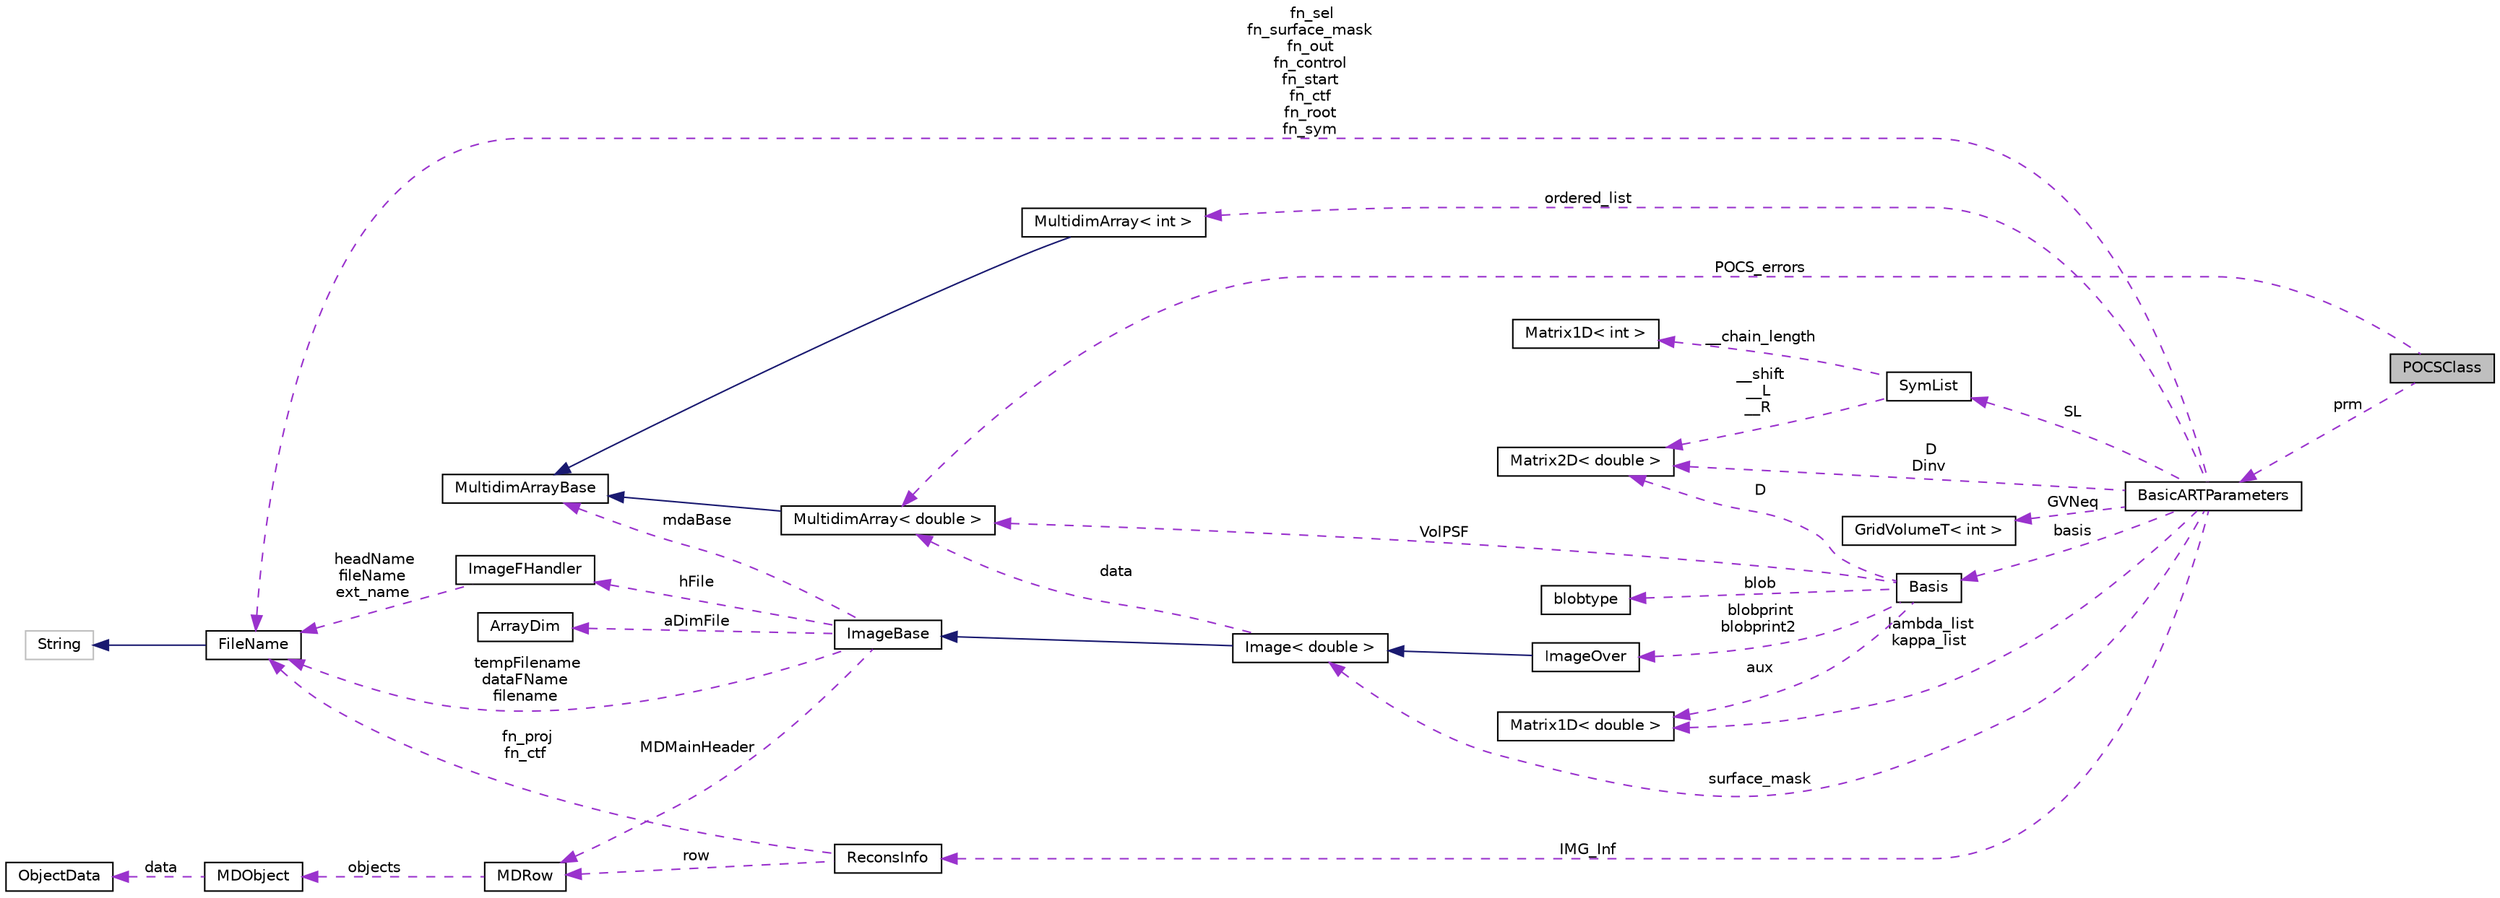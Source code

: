 digraph "POCSClass"
{
  edge [fontname="Helvetica",fontsize="10",labelfontname="Helvetica",labelfontsize="10"];
  node [fontname="Helvetica",fontsize="10",shape=record];
  rankdir="LR";
  Node1 [label="POCSClass",height=0.2,width=0.4,color="black", fillcolor="grey75", style="filled", fontcolor="black"];
  Node2 -> Node1 [dir="back",color="darkorchid3",fontsize="10",style="dashed",label=" prm" ,fontname="Helvetica"];
  Node2 [label="BasicARTParameters",height=0.2,width=0.4,color="black", fillcolor="white", style="filled",URL="$classBasicARTParameters.html"];
  Node3 -> Node2 [dir="back",color="darkorchid3",fontsize="10",style="dashed",label=" IMG_Inf" ,fontname="Helvetica"];
  Node3 [label="ReconsInfo",height=0.2,width=0.4,color="black", fillcolor="white", style="filled",URL="$structReconsInfo.html"];
  Node4 -> Node3 [dir="back",color="darkorchid3",fontsize="10",style="dashed",label=" row" ,fontname="Helvetica"];
  Node4 [label="MDRow",height=0.2,width=0.4,color="black", fillcolor="white", style="filled",URL="$classMDRow.html"];
  Node5 -> Node4 [dir="back",color="darkorchid3",fontsize="10",style="dashed",label=" objects" ,fontname="Helvetica"];
  Node5 [label="MDObject",height=0.2,width=0.4,color="black", fillcolor="white", style="filled",URL="$classMDObject.html"];
  Node6 -> Node5 [dir="back",color="darkorchid3",fontsize="10",style="dashed",label=" data" ,fontname="Helvetica"];
  Node6 [label="ObjectData",height=0.2,width=0.4,color="black", fillcolor="white", style="filled",URL="$unionObjectData.html"];
  Node7 -> Node3 [dir="back",color="darkorchid3",fontsize="10",style="dashed",label=" fn_proj\nfn_ctf" ,fontname="Helvetica"];
  Node7 [label="FileName",height=0.2,width=0.4,color="black", fillcolor="white", style="filled",URL="$classFileName.html"];
  Node8 -> Node7 [dir="back",color="midnightblue",fontsize="10",style="solid",fontname="Helvetica"];
  Node8 [label="String",height=0.2,width=0.4,color="grey75", fillcolor="white", style="filled"];
  Node9 -> Node2 [dir="back",color="darkorchid3",fontsize="10",style="dashed",label=" D\nDinv" ,fontname="Helvetica"];
  Node9 [label="Matrix2D\< double \>",height=0.2,width=0.4,color="black", fillcolor="white", style="filled",URL="$classMatrix2D.html"];
  Node10 -> Node2 [dir="back",color="darkorchid3",fontsize="10",style="dashed",label=" basis" ,fontname="Helvetica"];
  Node10 [label="Basis",height=0.2,width=0.4,color="black", fillcolor="white", style="filled",URL="$classBasis.html"];
  Node11 -> Node10 [dir="back",color="darkorchid3",fontsize="10",style="dashed",label=" blobprint\nblobprint2" ,fontname="Helvetica"];
  Node11 [label="ImageOver",height=0.2,width=0.4,color="black", fillcolor="white", style="filled",URL="$classImageOver.html"];
  Node12 -> Node11 [dir="back",color="midnightblue",fontsize="10",style="solid",fontname="Helvetica"];
  Node12 [label="Image\< double \>",height=0.2,width=0.4,color="black", fillcolor="white", style="filled",URL="$classImage.html"];
  Node13 -> Node12 [dir="back",color="midnightblue",fontsize="10",style="solid",fontname="Helvetica"];
  Node13 [label="ImageBase",height=0.2,width=0.4,color="black", fillcolor="white", style="filled",URL="$classImageBase.html",tooltip="Image base class. "];
  Node14 -> Node13 [dir="back",color="darkorchid3",fontsize="10",style="dashed",label=" mdaBase" ,fontname="Helvetica"];
  Node14 [label="MultidimArrayBase",height=0.2,width=0.4,color="black", fillcolor="white", style="filled",URL="$classMultidimArrayBase.html"];
  Node15 -> Node13 [dir="back",color="darkorchid3",fontsize="10",style="dashed",label=" hFile" ,fontname="Helvetica"];
  Node15 [label="ImageFHandler",height=0.2,width=0.4,color="black", fillcolor="white", style="filled",URL="$structImageFHandler.html"];
  Node7 -> Node15 [dir="back",color="darkorchid3",fontsize="10",style="dashed",label=" headName\nfileName\next_name" ,fontname="Helvetica"];
  Node4 -> Node13 [dir="back",color="darkorchid3",fontsize="10",style="dashed",label=" MDMainHeader" ,fontname="Helvetica"];
  Node16 -> Node13 [dir="back",color="darkorchid3",fontsize="10",style="dashed",label=" aDimFile" ,fontname="Helvetica"];
  Node16 [label="ArrayDim",height=0.2,width=0.4,color="black", fillcolor="white", style="filled",URL="$structArrayDim.html"];
  Node7 -> Node13 [dir="back",color="darkorchid3",fontsize="10",style="dashed",label=" tempFilename\ndataFName\nfilename" ,fontname="Helvetica"];
  Node17 -> Node12 [dir="back",color="darkorchid3",fontsize="10",style="dashed",label=" data" ,fontname="Helvetica"];
  Node17 [label="MultidimArray\< double \>",height=0.2,width=0.4,color="black", fillcolor="white", style="filled",URL="$classMultidimArray.html"];
  Node14 -> Node17 [dir="back",color="midnightblue",fontsize="10",style="solid",fontname="Helvetica"];
  Node18 -> Node10 [dir="back",color="darkorchid3",fontsize="10",style="dashed",label=" blob" ,fontname="Helvetica"];
  Node18 [label="blobtype",height=0.2,width=0.4,color="black", fillcolor="white", style="filled",URL="$structblobtype.html"];
  Node9 -> Node10 [dir="back",color="darkorchid3",fontsize="10",style="dashed",label=" D" ,fontname="Helvetica"];
  Node19 -> Node10 [dir="back",color="darkorchid3",fontsize="10",style="dashed",label=" aux" ,fontname="Helvetica"];
  Node19 [label="Matrix1D\< double \>",height=0.2,width=0.4,color="black", fillcolor="white", style="filled",URL="$classMatrix1D.html"];
  Node17 -> Node10 [dir="back",color="darkorchid3",fontsize="10",style="dashed",label=" VolPSF" ,fontname="Helvetica"];
  Node12 -> Node2 [dir="back",color="darkorchid3",fontsize="10",style="dashed",label=" surface_mask" ,fontname="Helvetica"];
  Node19 -> Node2 [dir="back",color="darkorchid3",fontsize="10",style="dashed",label=" lambda_list\nkappa_list" ,fontname="Helvetica"];
  Node20 -> Node2 [dir="back",color="darkorchid3",fontsize="10",style="dashed",label=" ordered_list" ,fontname="Helvetica"];
  Node20 [label="MultidimArray\< int \>",height=0.2,width=0.4,color="black", fillcolor="white", style="filled",URL="$classMultidimArray.html"];
  Node14 -> Node20 [dir="back",color="midnightblue",fontsize="10",style="solid",fontname="Helvetica"];
  Node21 -> Node2 [dir="back",color="darkorchid3",fontsize="10",style="dashed",label=" GVNeq" ,fontname="Helvetica"];
  Node21 [label="GridVolumeT\< int \>",height=0.2,width=0.4,color="black", fillcolor="white", style="filled",URL="$classGridVolumeT.html"];
  Node22 -> Node2 [dir="back",color="darkorchid3",fontsize="10",style="dashed",label=" SL" ,fontname="Helvetica"];
  Node22 [label="SymList",height=0.2,width=0.4,color="black", fillcolor="white", style="filled",URL="$classSymList.html"];
  Node9 -> Node22 [dir="back",color="darkorchid3",fontsize="10",style="dashed",label=" __shift\n__L\n__R" ,fontname="Helvetica"];
  Node23 -> Node22 [dir="back",color="darkorchid3",fontsize="10",style="dashed",label=" __chain_length" ,fontname="Helvetica"];
  Node23 [label="Matrix1D\< int \>",height=0.2,width=0.4,color="black", fillcolor="white", style="filled",URL="$classMatrix1D.html"];
  Node7 -> Node2 [dir="back",color="darkorchid3",fontsize="10",style="dashed",label=" fn_sel\nfn_surface_mask\nfn_out\nfn_control\nfn_start\nfn_ctf\nfn_root\nfn_sym" ,fontname="Helvetica"];
  Node17 -> Node1 [dir="back",color="darkorchid3",fontsize="10",style="dashed",label=" POCS_errors" ,fontname="Helvetica"];
}
